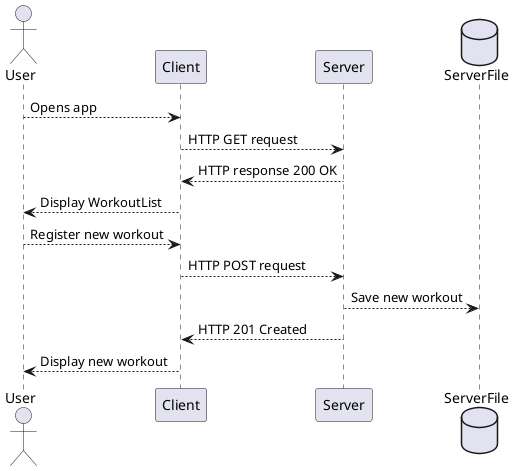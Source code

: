 @startuml
actor User
participant Client
participant Server
database ServerFile

User --> Client: Opens app
Client --> Server: HTTP GET request
Server --> Client: HTTP response 200 OK
Client --> User: Display WorkoutList

User --> Client: Register new workout
Client --> Server: HTTP POST request
Server --> ServerFile: Save new workout
Server --> Client: HTTP 201 Created
Client --> User: Display new workout
@enduml

